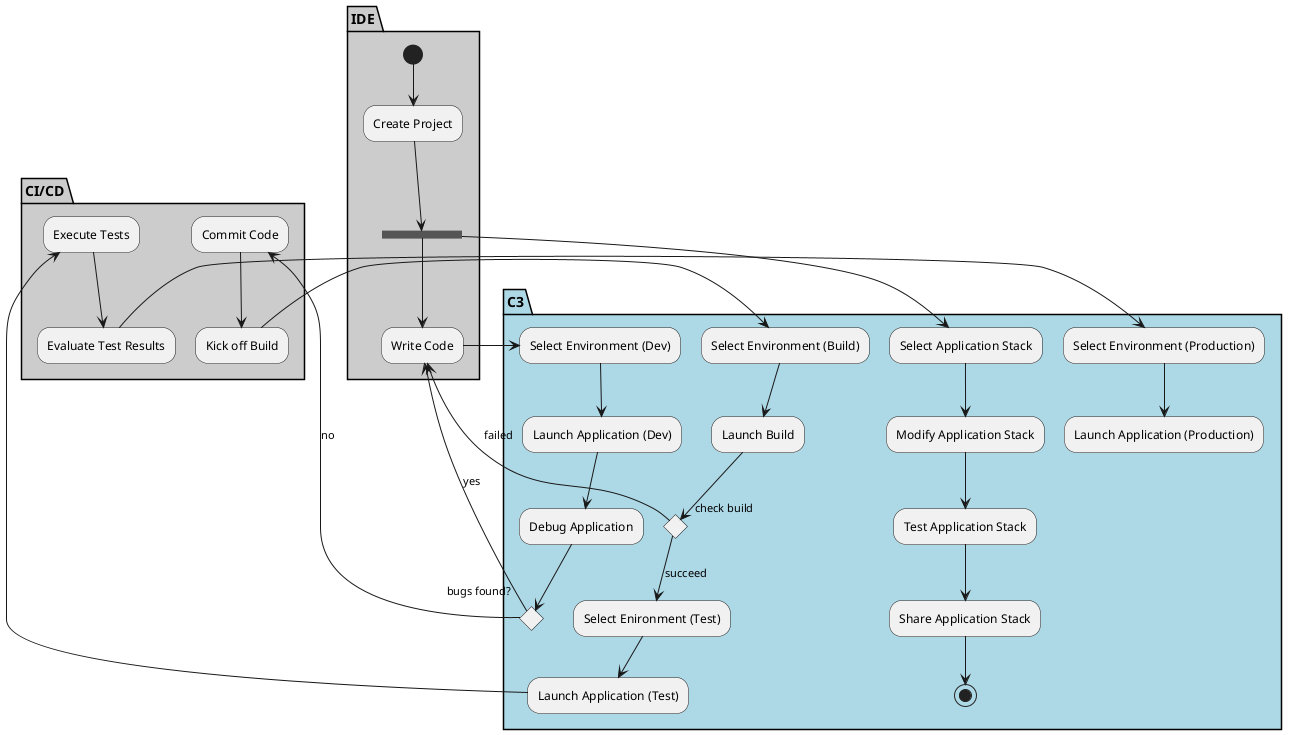 @startuml

partition IDE  #cccccc {
  (*) --> "Create Project"
  --> ===S1===
  --> "Write Code"
}

partition CI/CD #cccccc {
  "Commit Code" --> "Kick off Build"
  "Execute Tests" --> "Evaluate Test Results"
}

partition C3 #lightblue {
    ===S1=== --> "Select Application Stack"
    --> "Modify Application Stack"
    --> "Test Application Stack"
    --> "Share Application Stack"
    --> (*)
     "Write Code" --> "Select Environment (Dev)"
     "Select Environment (Dev)" --> "Launch Application (Dev)"
     "Launch Application (Dev)" --> "Debug Application"
     If "bugs found?" Then
      -->[yes] "Write Code"
      else
      -->[no] "Commit Code"
      endif
  "Kick off Build"  --> "Select Environment (Build)"
  "Select Environment (Build)" --> "Launch Build"
  If "check build" Then
      -->[succeed] "Select Enironment (Test)"
      --> "Launch Application (Test)"
  Else
  -->[failed] "Write Code"

  "Evaluate Test Results" -> "Select Environment (Production)"
   --> "Launch Application (Production)"
}

partition CI/CD #cccccc {
  "Launch Application (Test)" -> "Execute Tests"
}

@enduml

